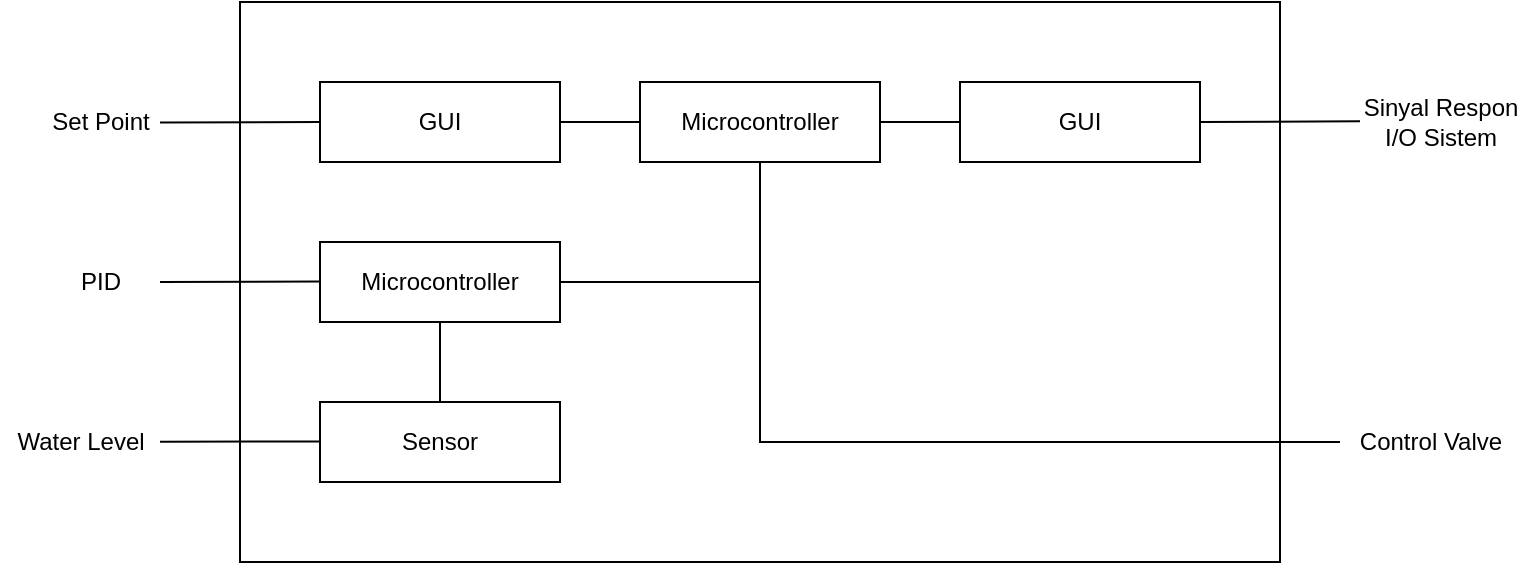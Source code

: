 <mxfile version="13.9.9" type="device"><diagram id="TRMTiHaKX71NwinmVHtn" name="Page-1"><mxGraphModel dx="853" dy="487" grid="1" gridSize="10" guides="1" tooltips="1" connect="1" arrows="1" fold="1" page="1" pageScale="1" pageWidth="850" pageHeight="1100" math="0" shadow="0"><root><mxCell id="0"/><mxCell id="1" parent="0"/><mxCell id="88g6A5Ktk33lzkipVMQd-2" value="Set Point" style="text;html=1;align=center;verticalAlign=middle;resizable=0;points=[];autosize=1;" vertex="1" parent="1"><mxGeometry x="20" y="170" width="60" height="20" as="geometry"/></mxCell><mxCell id="88g6A5Ktk33lzkipVMQd-3" value="PID" style="text;html=1;align=center;verticalAlign=middle;resizable=0;points=[];autosize=1;" vertex="1" parent="1"><mxGeometry x="30" y="250" width="40" height="20" as="geometry"/></mxCell><mxCell id="88g6A5Ktk33lzkipVMQd-4" value="Water Level" style="text;html=1;align=center;verticalAlign=middle;resizable=0;points=[];autosize=1;" vertex="1" parent="1"><mxGeometry y="330" width="80" height="20" as="geometry"/></mxCell><mxCell id="88g6A5Ktk33lzkipVMQd-11" style="edgeStyle=none;rounded=0;orthogonalLoop=1;jettySize=auto;html=1;exitX=0;exitY=0.5;exitDx=0;exitDy=0;entryX=1;entryY=0.514;entryDx=0;entryDy=0;entryPerimeter=0;startArrow=none;startFill=0;endArrow=none;endFill=0;" edge="1" parent="1" source="88g6A5Ktk33lzkipVMQd-5" target="88g6A5Ktk33lzkipVMQd-2"><mxGeometry relative="1" as="geometry"/></mxCell><mxCell id="88g6A5Ktk33lzkipVMQd-5" value="GUI" style="rounded=0;whiteSpace=wrap;html=1;" vertex="1" parent="1"><mxGeometry x="160" y="160" width="120" height="40" as="geometry"/></mxCell><mxCell id="88g6A5Ktk33lzkipVMQd-17" style="edgeStyle=none;rounded=0;orthogonalLoop=1;jettySize=auto;html=1;exitX=1;exitY=0.5;exitDx=0;exitDy=0;entryX=0.5;entryY=1;entryDx=0;entryDy=0;startArrow=none;startFill=0;endArrow=none;endFill=0;" edge="1" parent="1" source="88g6A5Ktk33lzkipVMQd-6" target="88g6A5Ktk33lzkipVMQd-8"><mxGeometry relative="1" as="geometry"><Array as="points"><mxPoint x="380" y="260"/></Array></mxGeometry></mxCell><mxCell id="88g6A5Ktk33lzkipVMQd-6" value="Microcontroller" style="rounded=0;whiteSpace=wrap;html=1;" vertex="1" parent="1"><mxGeometry x="160" y="240" width="120" height="40" as="geometry"/></mxCell><mxCell id="88g6A5Ktk33lzkipVMQd-18" style="edgeStyle=none;rounded=0;orthogonalLoop=1;jettySize=auto;html=1;exitX=0.5;exitY=0;exitDx=0;exitDy=0;entryX=0.5;entryY=1;entryDx=0;entryDy=0;startArrow=none;startFill=0;endArrow=none;endFill=0;" edge="1" parent="1" source="88g6A5Ktk33lzkipVMQd-7" target="88g6A5Ktk33lzkipVMQd-6"><mxGeometry relative="1" as="geometry"/></mxCell><mxCell id="88g6A5Ktk33lzkipVMQd-7" value="Sensor" style="rounded=0;whiteSpace=wrap;html=1;" vertex="1" parent="1"><mxGeometry x="160" y="320" width="120" height="40" as="geometry"/></mxCell><mxCell id="88g6A5Ktk33lzkipVMQd-21" style="edgeStyle=none;rounded=0;orthogonalLoop=1;jettySize=auto;html=1;exitX=1;exitY=0.5;exitDx=0;exitDy=0;entryX=0;entryY=0.5;entryDx=0;entryDy=0;startArrow=none;startFill=0;endArrow=none;endFill=0;" edge="1" parent="1" source="88g6A5Ktk33lzkipVMQd-8" target="88g6A5Ktk33lzkipVMQd-20"><mxGeometry relative="1" as="geometry"/></mxCell><mxCell id="88g6A5Ktk33lzkipVMQd-8" value="Microcontroller" style="rounded=0;whiteSpace=wrap;html=1;" vertex="1" parent="1"><mxGeometry x="320" y="160" width="120" height="40" as="geometry"/></mxCell><mxCell id="88g6A5Ktk33lzkipVMQd-13" value="" style="endArrow=none;html=1;entryX=0;entryY=0.5;entryDx=0;entryDy=0;" edge="1" parent="1" target="88g6A5Ktk33lzkipVMQd-8"><mxGeometry width="50" height="50" relative="1" as="geometry"><mxPoint x="280" y="180" as="sourcePoint"/><mxPoint x="350" y="180" as="targetPoint"/></mxGeometry></mxCell><mxCell id="88g6A5Ktk33lzkipVMQd-14" style="edgeStyle=none;rounded=0;orthogonalLoop=1;jettySize=auto;html=1;exitX=0;exitY=0.5;exitDx=0;exitDy=0;startArrow=none;startFill=0;endArrow=none;endFill=0;" edge="1" parent="1"><mxGeometry relative="1" as="geometry"><mxPoint x="160" y="259.71" as="sourcePoint"/><mxPoint x="80" y="260" as="targetPoint"/></mxGeometry></mxCell><mxCell id="88g6A5Ktk33lzkipVMQd-15" style="edgeStyle=none;rounded=0;orthogonalLoop=1;jettySize=auto;html=1;exitX=0;exitY=0.5;exitDx=0;exitDy=0;startArrow=none;startFill=0;endArrow=none;endFill=0;" edge="1" parent="1" target="88g6A5Ktk33lzkipVMQd-4"><mxGeometry relative="1" as="geometry"><mxPoint x="160" y="339.71" as="sourcePoint"/><mxPoint x="120" y="339.99" as="targetPoint"/></mxGeometry></mxCell><mxCell id="88g6A5Ktk33lzkipVMQd-22" style="edgeStyle=none;rounded=0;orthogonalLoop=1;jettySize=auto;html=1;exitX=1;exitY=0.5;exitDx=0;exitDy=0;startArrow=none;startFill=0;endArrow=none;endFill=0;" edge="1" parent="1" source="88g6A5Ktk33lzkipVMQd-20"><mxGeometry relative="1" as="geometry"><mxPoint x="680" y="179.667" as="targetPoint"/></mxGeometry></mxCell><mxCell id="88g6A5Ktk33lzkipVMQd-20" value="GUI" style="rounded=0;whiteSpace=wrap;html=1;" vertex="1" parent="1"><mxGeometry x="480" y="160" width="120" height="40" as="geometry"/></mxCell><mxCell id="88g6A5Ktk33lzkipVMQd-23" value="Sinyal Respon&lt;br&gt;I/O Sistem" style="text;html=1;align=center;verticalAlign=middle;resizable=0;points=[];autosize=1;" vertex="1" parent="1"><mxGeometry x="675" y="165" width="90" height="30" as="geometry"/></mxCell><mxCell id="88g6A5Ktk33lzkipVMQd-25" style="edgeStyle=none;rounded=0;orthogonalLoop=1;jettySize=auto;html=1;startArrow=none;startFill=0;endArrow=none;endFill=0;" edge="1" parent="1" source="88g6A5Ktk33lzkipVMQd-24"><mxGeometry relative="1" as="geometry"><mxPoint x="380" y="260" as="targetPoint"/><Array as="points"><mxPoint x="380" y="340"/></Array></mxGeometry></mxCell><mxCell id="88g6A5Ktk33lzkipVMQd-24" value="Control Valve" style="text;html=1;align=center;verticalAlign=middle;resizable=0;points=[];autosize=1;" vertex="1" parent="1"><mxGeometry x="670" y="330" width="90" height="20" as="geometry"/></mxCell><mxCell id="88g6A5Ktk33lzkipVMQd-26" value="" style="rounded=0;whiteSpace=wrap;html=1;fillColor=none;" vertex="1" parent="1"><mxGeometry x="120" y="120" width="520" height="280" as="geometry"/></mxCell></root></mxGraphModel></diagram></mxfile>